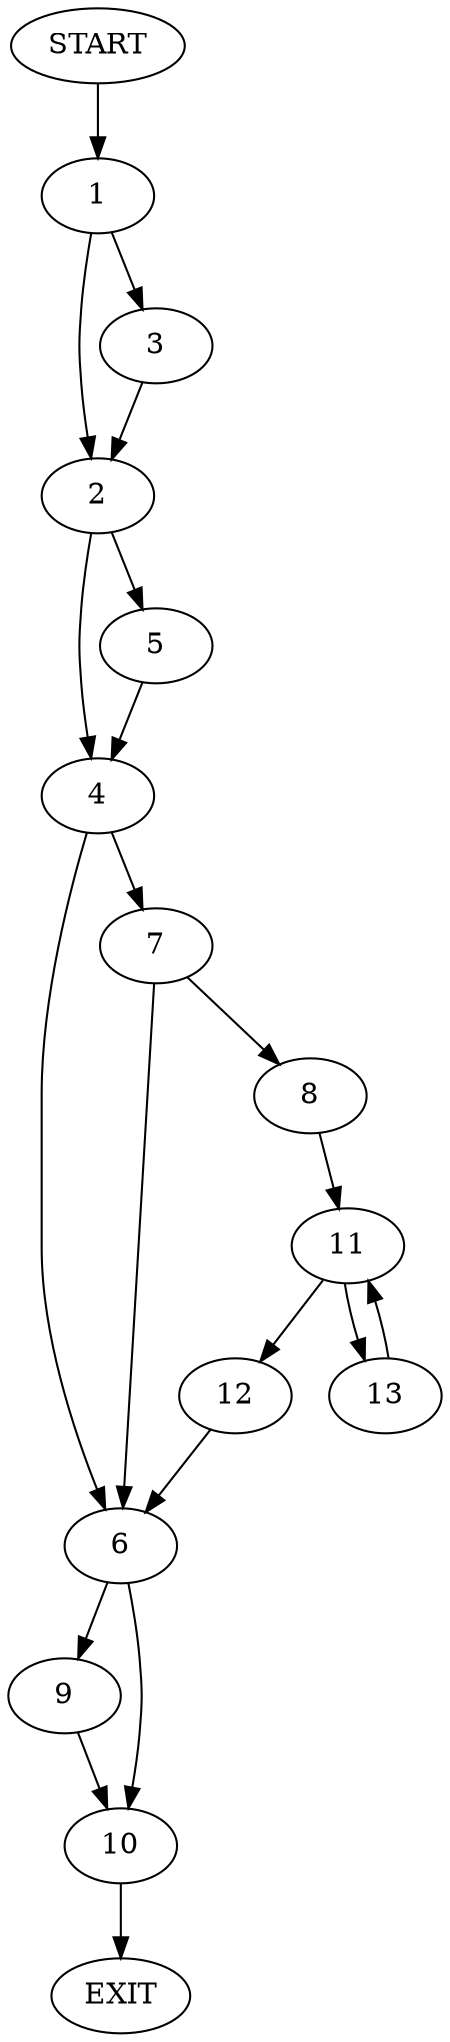 digraph {
0 [label="START"]
14 [label="EXIT"]
0 -> 1
1 -> 2
1 -> 3
2 -> 4
2 -> 5
3 -> 2
5 -> 4
4 -> 6
4 -> 7
7 -> 8
7 -> 6
6 -> 9
6 -> 10
8 -> 11
11 -> 12
11 -> 13
12 -> 6
13 -> 11
10 -> 14
9 -> 10
}
